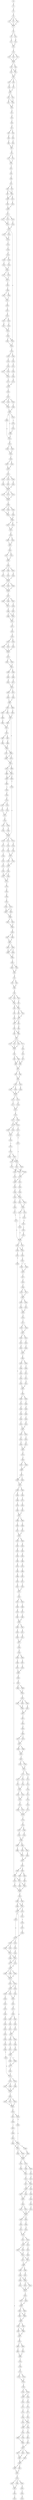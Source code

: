 strict digraph  {
	S0 -> S1 [ label = G ];
	S1 -> S2 [ label = G ];
	S2 -> S3 [ label = G ];
	S3 -> S4 [ label = A ];
	S3 -> S5 [ label = C ];
	S3 -> S6 [ label = T ];
	S4 -> S7 [ label = A ];
	S5 -> S7 [ label = A ];
	S6 -> S7 [ label = A ];
	S7 -> S8 [ label = T ];
	S8 -> S9 [ label = T ];
	S8 -> S10 [ label = C ];
	S9 -> S11 [ label = C ];
	S10 -> S12 [ label = A ];
	S11 -> S13 [ label = T ];
	S12 -> S13 [ label = T ];
	S13 -> S14 [ label = T ];
	S14 -> S15 [ label = T ];
	S14 -> S16 [ label = C ];
	S14 -> S17 [ label = G ];
	S15 -> S18 [ label = T ];
	S16 -> S18 [ label = T ];
	S17 -> S18 [ label = T ];
	S18 -> S19 [ label = T ];
	S18 -> S20 [ label = C ];
	S19 -> S21 [ label = A ];
	S19 -> S22 [ label = G ];
	S20 -> S21 [ label = A ];
	S21 -> S23 [ label = A ];
	S22 -> S23 [ label = A ];
	S23 -> S24 [ label = T ];
	S23 -> S25 [ label = C ];
	S23 -> S26 [ label = T ];
	S24 -> S27 [ label = A ];
	S25 -> S28 [ label = G ];
	S26 -> S29 [ label = G ];
	S27 -> S30 [ label = A ];
	S28 -> S30 [ label = A ];
	S29 -> S31 [ label = G ];
	S30 -> S32 [ label = T ];
	S30 -> S33 [ label = C ];
	S31 -> S34 [ label = T ];
	S31 -> S35 [ label = A ];
	S32 -> S36 [ label = C ];
	S32 -> S37 [ label = G ];
	S33 -> S36 [ label = C ];
	S34 -> S38 [ label = G ];
	S35 -> S38 [ label = G ];
	S36 -> S39 [ label = A ];
	S37 -> S39 [ label = A ];
	S38 -> S40 [ label = G ];
	S39 -> S41 [ label = A ];
	S40 -> S42 [ label = A ];
	S40 -> S43 [ label = C ];
	S40 -> S44 [ label = T ];
	S41 -> S45 [ label = A ];
	S42 -> S46 [ label = A ];
	S43 -> S47 [ label = T ];
	S44 -> S46 [ label = A ];
	S45 -> S48 [ label = T ];
	S46 -> S49 [ label = C ];
	S46 -> S50 [ label = A ];
	S47 -> S49 [ label = C ];
	S48 -> S51 [ label = G ];
	S49 -> S52 [ label = C ];
	S49 -> S53 [ label = A ];
	S50 -> S54 [ label = T ];
	S51 -> S55 [ label = G ];
	S51 -> S56 [ label = T ];
	S52 -> S57 [ label = A ];
	S53 -> S57 [ label = A ];
	S54 -> S58 [ label = G ];
	S55 -> S59 [ label = A ];
	S56 -> S60 [ label = C ];
	S57 -> S61 [ label = T ];
	S57 -> S62 [ label = A ];
	S58 -> S61 [ label = T ];
	S59 -> S63 [ label = T ];
	S60 -> S64 [ label = C ];
	S61 -> S65 [ label = T ];
	S62 -> S66 [ label = G ];
	S63 -> S67 [ label = G ];
	S64 -> S67 [ label = G ];
	S65 -> S68 [ label = A ];
	S65 -> S69 [ label = G ];
	S66 -> S68 [ label = A ];
	S67 -> S70 [ label = A ];
	S68 -> S71 [ label = T ];
	S69 -> S71 [ label = T ];
	S70 -> S72 [ label = T ];
	S70 -> S73 [ label = C ];
	S71 -> S74 [ label = T ];
	S71 -> S75 [ label = A ];
	S71 -> S76 [ label = C ];
	S71 -> S77 [ label = G ];
	S72 -> S78 [ label = T ];
	S73 -> S78 [ label = T ];
	S74 -> S79 [ label = A ];
	S75 -> S79 [ label = A ];
	S76 -> S79 [ label = A ];
	S77 -> S80 [ label = G ];
	S78 -> S81 [ label = T ];
	S79 -> S82 [ label = C ];
	S80 -> S83 [ label = A ];
	S81 -> S84 [ label = C ];
	S82 -> S85 [ label = C ];
	S82 -> S86 [ label = A ];
	S83 -> S87 [ label = T ];
	S84 -> S88 [ label = T ];
	S85 -> S89 [ label = A ];
	S86 -> S89 [ label = A ];
	S86 -> S90 [ label = G ];
	S87 -> S90 [ label = G ];
	S88 -> S91 [ label = C ];
	S89 -> S92 [ label = C ];
	S90 -> S92 [ label = C ];
	S91 -> S93 [ label = T ];
	S91 -> S94 [ label = C ];
	S92 -> S95 [ label = T ];
	S92 -> S96 [ label = G ];
	S93 -> S97 [ label = G ];
	S93 -> S98 [ label = T ];
	S94 -> S98 [ label = T ];
	S95 -> S99 [ label = G ];
	S96 -> S99 [ label = G ];
	S97 -> S100 [ label = C ];
	S98 -> S100 [ label = C ];
	S98 -> S101 [ label = G ];
	S99 -> S102 [ label = C ];
	S99 -> S103 [ label = G ];
	S100 -> S104 [ label = T ];
	S101 -> S105 [ label = C ];
	S102 -> S106 [ label = C ];
	S102 -> S107 [ label = G ];
	S103 -> S108 [ label = A ];
	S104 -> S109 [ label = C ];
	S105 -> S109 [ label = C ];
	S106 -> S110 [ label = A ];
	S107 -> S110 [ label = A ];
	S108 -> S110 [ label = A ];
	S109 -> S111 [ label = C ];
	S110 -> S112 [ label = C ];
	S110 -> S113 [ label = T ];
	S111 -> S114 [ label = A ];
	S111 -> S115 [ label = C ];
	S111 -> S116 [ label = T ];
	S112 -> S117 [ label = T ];
	S113 -> S118 [ label = A ];
	S114 -> S119 [ label = A ];
	S115 -> S119 [ label = A ];
	S116 -> S120 [ label = C ];
	S117 -> S121 [ label = G ];
	S118 -> S121 [ label = G ];
	S119 -> S122 [ label = A ];
	S120 -> S122 [ label = A ];
	S121 -> S123 [ label = C ];
	S122 -> S124 [ label = C ];
	S122 -> S125 [ label = T ];
	S122 -> S126 [ label = A ];
	S123 -> S127 [ label = T ];
	S123 -> S128 [ label = A ];
	S124 -> S129 [ label = A ];
	S125 -> S129 [ label = A ];
	S126 -> S130 [ label = C ];
	S127 -> S131 [ label = C ];
	S127 -> S132 [ label = T ];
	S128 -> S131 [ label = C ];
	S129 -> S133 [ label = T ];
	S130 -> S134 [ label = C ];
	S131 -> S135 [ label = T ];
	S131 -> S136 [ label = A ];
	S132 -> S137 [ label = C ];
	S133 -> S138 [ label = C ];
	S134 -> S139 [ label = A ];
	S134 -> S140 [ label = C ];
	S135 -> S141 [ label = G ];
	S136 -> S141 [ label = G ];
	S137 -> S142 [ label = T ];
	S138 -> S143 [ label = A ];
	S139 -> S144 [ label = C ];
	S140 -> S145 [ label = G ];
	S141 -> S146 [ label = G ];
	S142 -> S147 [ label = C ];
	S143 -> S148 [ label = G ];
	S143 -> S149 [ label = C ];
	S144 -> S150 [ label = C ];
	S145 -> S151 [ label = G ];
	S146 -> S152 [ label = T ];
	S147 -> S153 [ label = T ];
	S148 -> S154 [ label = T ];
	S149 -> S155 [ label = C ];
	S150 -> S156 [ label = G ];
	S150 -> S157 [ label = T ];
	S151 -> S158 [ label = C ];
	S152 -> S159 [ label = C ];
	S153 -> S160 [ label = A ];
	S153 -> S161 [ label = G ];
	S154 -> S162 [ label = A ];
	S155 -> S162 [ label = A ];
	S156 -> S163 [ label = T ];
	S157 -> S163 [ label = T ];
	S158 -> S164 [ label = A ];
	S159 -> S165 [ label = G ];
	S159 -> S166 [ label = T ];
	S160 -> S167 [ label = A ];
	S161 -> S168 [ label = G ];
	S161 -> S169 [ label = C ];
	S162 -> S170 [ label = G ];
	S162 -> S171 [ label = A ];
	S163 -> S172 [ label = C ];
	S164 -> S173 [ label = A ];
	S165 -> S153 [ label = T ];
	S165 -> S174 [ label = C ];
	S166 -> S153 [ label = T ];
	S167 -> S175 [ label = T ];
	S168 -> S176 [ label = C ];
	S169 -> S175 [ label = T ];
	S170 -> S177 [ label = T ];
	S171 -> S177 [ label = T ];
	S172 -> S178 [ label = A ];
	S173 -> S178 [ label = A ];
	S174 -> S179 [ label = T ];
	S175 -> S180 [ label = G ];
	S175 -> S181 [ label = T ];
	S176 -> S180 [ label = G ];
	S177 -> S182 [ label = G ];
	S178 -> S183 [ label = C ];
	S179 -> S167 [ label = A ];
	S180 -> S184 [ label = A ];
	S181 -> S185 [ label = T ];
	S182 -> S186 [ label = C ];
	S183 -> S187 [ label = C ];
	S184 -> S188 [ label = A ];
	S185 -> S189 [ label = G ];
	S186 -> S190 [ label = A ];
	S186 -> S191 [ label = G ];
	S187 -> S192 [ label = A ];
	S187 -> S193 [ label = T ];
	S187 -> S194 [ label = G ];
	S188 -> S195 [ label = T ];
	S188 -> S196 [ label = C ];
	S189 -> S196 [ label = C ];
	S190 -> S197 [ label = T ];
	S191 -> S197 [ label = T ];
	S192 -> S198 [ label = G ];
	S193 -> S199 [ label = T ];
	S194 -> S198 [ label = G ];
	S195 -> S200 [ label = T ];
	S196 -> S201 [ label = G ];
	S196 -> S202 [ label = C ];
	S197 -> S203 [ label = T ];
	S198 -> S204 [ label = C ];
	S199 -> S204 [ label = C ];
	S200 -> S205 [ label = C ];
	S201 -> S206 [ label = T ];
	S202 -> S206 [ label = T ];
	S203 -> S207 [ label = C ];
	S204 -> S208 [ label = A ];
	S204 -> S209 [ label = C ];
	S204 -> S210 [ label = C ];
	S205 -> S211 [ label = C ];
	S206 -> S212 [ label = G ];
	S206 -> S213 [ label = T ];
	S207 -> S214 [ label = G ];
	S208 -> S215 [ label = A ];
	S209 -> S215 [ label = A ];
	S210 -> S216 [ label = T ];
	S211 -> S217 [ label = T ];
	S212 -> S218 [ label = C ];
	S213 -> S219 [ label = G ];
	S214 -> S220 [ label = A ];
	S214 -> S221 [ label = G ];
	S215 -> S222 [ label = A ];
	S216 -> S223 [ label = T ];
	S217 -> S224 [ label = T ];
	S218 -> S224 [ label = T ];
	S219 -> S225 [ label = G ];
	S220 -> S226 [ label = T ];
	S221 -> S227 [ label = G ];
	S222 -> S228 [ label = T ];
	S222 -> S229 [ label = C ];
	S223 -> S209 [ label = C ];
	S224 -> S230 [ label = A ];
	S224 -> S231 [ label = G ];
	S225 -> S232 [ label = A ];
	S226 -> S233 [ label = G ];
	S227 -> S233 [ label = G ];
	S228 -> S234 [ label = T ];
	S229 -> S234 [ label = T ];
	S230 -> S235 [ label = T ];
	S230 -> S236 [ label = G ];
	S231 -> S235 [ label = T ];
	S232 -> S237 [ label = G ];
	S233 -> S238 [ label = T ];
	S234 -> S239 [ label = T ];
	S235 -> S240 [ label = G ];
	S236 -> S241 [ label = T ];
	S237 -> S224 [ label = T ];
	S238 -> S242 [ label = T ];
	S238 -> S126 [ label = A ];
	S239 -> S243 [ label = T ];
	S239 -> S244 [ label = C ];
	S240 -> S245 [ label = G ];
	S241 -> S246 [ label = T ];
	S242 -> S130 [ label = C ];
	S243 -> S247 [ label = A ];
	S244 -> S247 [ label = A ];
	S245 -> S248 [ label = T ];
	S245 -> S249 [ label = C ];
	S246 -> S250 [ label = C ];
	S247 -> S251 [ label = T ];
	S248 -> S252 [ label = T ];
	S249 -> S252 [ label = T ];
	S250 -> S253 [ label = A ];
	S251 -> S254 [ label = T ];
	S251 -> S255 [ label = A ];
	S251 -> S256 [ label = C ];
	S252 -> S257 [ label = T ];
	S253 -> S258 [ label = T ];
	S253 -> S259 [ label = C ];
	S254 -> S260 [ label = C ];
	S255 -> S261 [ label = T ];
	S256 -> S262 [ label = G ];
	S257 -> S263 [ label = G ];
	S258 -> S264 [ label = G ];
	S258 -> S265 [ label = C ];
	S259 -> S266 [ label = A ];
	S260 -> S267 [ label = A ];
	S261 -> S267 [ label = A ];
	S262 -> S267 [ label = A ];
	S263 -> S268 [ label = G ];
	S264 -> S269 [ label = A ];
	S265 -> S270 [ label = A ];
	S265 -> S271 [ label = C ];
	S266 -> S272 [ label = T ];
	S267 -> S273 [ label = A ];
	S267 -> S274 [ label = C ];
	S267 -> S275 [ label = G ];
	S268 -> S276 [ label = G ];
	S268 -> S277 [ label = C ];
	S269 -> S278 [ label = T ];
	S270 -> S279 [ label = T ];
	S271 -> S280 [ label = C ];
	S271 -> S281 [ label = A ];
	S272 -> S282 [ label = C ];
	S273 -> S283 [ label = C ];
	S274 -> S283 [ label = C ];
	S275 -> S283 [ label = C ];
	S276 -> S284 [ label = T ];
	S277 -> S284 [ label = T ];
	S278 -> S285 [ label = C ];
	S279 -> S286 [ label = C ];
	S280 -> S286 [ label = C ];
	S281 -> S286 [ label = C ];
	S282 -> S287 [ label = A ];
	S283 -> S288 [ label = C ];
	S284 -> S289 [ label = T ];
	S284 -> S290 [ label = A ];
	S285 -> S291 [ label = A ];
	S286 -> S292 [ label = A ];
	S287 -> S291 [ label = A ];
	S288 -> S293 [ label = C ];
	S288 -> S294 [ label = T ];
	S288 -> S295 [ label = A ];
	S289 -> S296 [ label = T ];
	S290 -> S297 [ label = C ];
	S291 -> S298 [ label = G ];
	S291 -> S299 [ label = T ];
	S292 -> S300 [ label = C ];
	S292 -> S301 [ label = T ];
	S293 -> S302 [ label = G ];
	S294 -> S302 [ label = G ];
	S295 -> S303 [ label = T ];
	S296 -> S304 [ label = G ];
	S297 -> S304 [ label = G ];
	S298 -> S305 [ label = T ];
	S299 -> S306 [ label = C ];
	S300 -> S307 [ label = G ];
	S300 -> S308 [ label = A ];
	S301 -> S307 [ label = G ];
	S302 -> S309 [ label = G ];
	S303 -> S309 [ label = G ];
	S304 -> S310 [ label = A ];
	S305 -> S311 [ label = T ];
	S306 -> S312 [ label = A ];
	S307 -> S313 [ label = C ];
	S307 -> S314 [ label = T ];
	S308 -> S313 [ label = C ];
	S309 -> S315 [ label = A ];
	S309 -> S316 [ label = G ];
	S310 -> S317 [ label = T ];
	S311 -> S318 [ label = G ];
	S312 -> S318 [ label = G ];
	S313 -> S319 [ label = T ];
	S313 -> S320 [ label = A ];
	S314 -> S321 [ label = G ];
	S315 -> S322 [ label = A ];
	S316 -> S322 [ label = A ];
	S317 -> S323 [ label = G ];
	S317 -> S324 [ label = C ];
	S318 -> S325 [ label = A ];
	S318 -> S326 [ label = G ];
	S319 -> S327 [ label = A ];
	S320 -> S328 [ label = G ];
	S321 -> S329 [ label = T ];
	S322 -> S330 [ label = A ];
	S323 -> S331 [ label = T ];
	S324 -> S331 [ label = T ];
	S325 -> S332 [ label = T ];
	S326 -> S333 [ label = A ];
	S327 -> S334 [ label = T ];
	S327 -> S335 [ label = C ];
	S328 -> S336 [ label = C ];
	S329 -> S337 [ label = T ];
	S330 -> S338 [ label = T ];
	S330 -> S339 [ label = A ];
	S331 -> S340 [ label = A ];
	S331 -> S341 [ label = G ];
	S332 -> S342 [ label = G ];
	S333 -> S343 [ label = A ];
	S334 -> S344 [ label = C ];
	S335 -> S345 [ label = T ];
	S335 -> S346 [ label = G ];
	S336 -> S347 [ label = T ];
	S336 -> S348 [ label = C ];
	S336 -> S349 [ label = T ];
	S337 -> S350 [ label = C ];
	S338 -> S351 [ label = C ];
	S339 -> S351 [ label = C ];
	S340 -> S352 [ label = G ];
	S341 -> S353 [ label = C ];
	S342 -> S354 [ label = C ];
	S343 -> S355 [ label = G ];
	S344 -> S356 [ label = A ];
	S345 -> S357 [ label = C ];
	S346 -> S357 [ label = C ];
	S347 -> S358 [ label = T ];
	S347 -> S359 [ label = G ];
	S348 -> S360 [ label = A ];
	S349 -> S361 [ label = G ];
	S350 -> S327 [ label = A ];
	S351 -> S362 [ label = G ];
	S352 -> S363 [ label = G ];
	S353 -> S364 [ label = C ];
	S354 -> S365 [ label = C ];
	S355 -> S366 [ label = A ];
	S356 -> S367 [ label = A ];
	S357 -> S368 [ label = G ];
	S357 -> S367 [ label = A ];
	S358 -> S369 [ label = T ];
	S359 -> S369 [ label = T ];
	S360 -> S369 [ label = T ];
	S361 -> S370 [ label = G ];
	S362 -> S371 [ label = T ];
	S362 -> S372 [ label = A ];
	S363 -> S373 [ label = A ];
	S364 -> S373 [ label = A ];
	S365 -> S374 [ label = A ];
	S366 -> S375 [ label = C ];
	S367 -> S376 [ label = C ];
	S367 -> S377 [ label = G ];
	S368 -> S377 [ label = G ];
	S369 -> S378 [ label = G ];
	S369 -> S379 [ label = T ];
	S370 -> S380 [ label = T ];
	S370 -> S381 [ label = C ];
	S370 -> S382 [ label = A ];
	S371 -> S383 [ label = C ];
	S372 -> S383 [ label = C ];
	S373 -> S384 [ label = A ];
	S374 -> S385 [ label = A ];
	S375 -> S386 [ label = T ];
	S376 -> S387 [ label = A ];
	S377 -> S387 [ label = A ];
	S378 -> S388 [ label = C ];
	S379 -> S389 [ label = G ];
	S379 -> S390 [ label = T ];
	S380 -> S391 [ label = T ];
	S381 -> S391 [ label = T ];
	S382 -> S392 [ label = G ];
	S383 -> S393 [ label = C ];
	S384 -> S394 [ label = C ];
	S384 -> S395 [ label = A ];
	S385 -> S396 [ label = A ];
	S386 -> S397 [ label = T ];
	S387 -> S398 [ label = A ];
	S387 -> S399 [ label = T ];
	S387 -> S400 [ label = C ];
	S388 -> S401 [ label = T ];
	S389 -> S401 [ label = T ];
	S390 -> S402 [ label = G ];
	S391 -> S403 [ label = A ];
	S392 -> S404 [ label = T ];
	S393 -> S405 [ label = G ];
	S393 -> S406 [ label = T ];
	S393 -> S407 [ label = C ];
	S394 -> S408 [ label = A ];
	S395 -> S409 [ label = T ];
	S396 -> S410 [ label = T ];
	S397 -> S411 [ label = C ];
	S398 -> S412 [ label = A ];
	S399 -> S412 [ label = A ];
	S400 -> S412 [ label = A ];
	S401 -> S413 [ label = T ];
	S402 -> S414 [ label = G ];
	S403 -> S415 [ label = T ];
	S404 -> S416 [ label = A ];
	S405 -> S417 [ label = T ];
	S406 -> S418 [ label = C ];
	S407 -> S419 [ label = A ];
	S408 -> S420 [ label = A ];
	S409 -> S421 [ label = G ];
	S410 -> S422 [ label = G ];
	S411 -> S423 [ label = T ];
	S412 -> S424 [ label = A ];
	S412 -> S425 [ label = T ];
	S413 -> S426 [ label = C ];
	S413 -> S427 [ label = T ];
	S414 -> S426 [ label = C ];
	S417 -> S429 [ label = T ];
	S418 -> S429 [ label = T ];
	S419 -> S429 [ label = T ];
	S420 -> S430 [ label = G ];
	S421 -> S431 [ label = C ];
	S422 -> S432 [ label = T ];
	S423 -> S432 [ label = T ];
	S424 -> S433 [ label = T ];
	S424 -> S434 [ label = C ];
	S425 -> S433 [ label = T ];
	S426 -> S435 [ label = T ];
	S426 -> S436 [ label = G ];
	S427 -> S435 [ label = T ];
	S429 -> S437 [ label = T ];
	S429 -> S438 [ label = G ];
	S429 -> S439 [ label = C ];
	S430 -> S440 [ label = T ];
	S431 -> S441 [ label = A ];
	S432 -> S442 [ label = C ];
	S433 -> S443 [ label = G ];
	S433 -> S444 [ label = C ];
	S434 -> S445 [ label = T ];
	S435 -> S446 [ label = A ];
	S435 -> S447 [ label = G ];
	S436 -> S448 [ label = C ];
	S437 -> S449 [ label = T ];
	S438 -> S449 [ label = T ];
	S439 -> S449 [ label = T ];
	S440 -> S450 [ label = G ];
	S441 -> S450 [ label = G ];
	S442 -> S451 [ label = A ];
	S442 -> S452 [ label = C ];
	S443 -> S453 [ label = T ];
	S444 -> S454 [ label = C ];
	S445 -> S453 [ label = T ];
	S446 -> S455 [ label = C ];
	S447 -> S455 [ label = C ];
	S448 -> S456 [ label = G ];
	S449 -> S457 [ label = C ];
	S450 -> S458 [ label = T ];
	S451 -> S459 [ label = C ];
	S452 -> S460 [ label = T ];
	S453 -> S461 [ label = C ];
	S454 -> S462 [ label = C ];
	S455 -> S463 [ label = C ];
	S456 -> S464 [ label = A ];
	S457 -> S465 [ label = C ];
	S457 -> S466 [ label = A ];
	S457 -> S467 [ label = G ];
	S458 -> S468 [ label = A ];
	S458 -> S469 [ label = G ];
	S459 -> S470 [ label = A ];
	S460 -> S471 [ label = G ];
	S461 -> S472 [ label = A ];
	S462 -> S473 [ label = C ];
	S463 -> S474 [ label = A ];
	S463 -> S475 [ label = T ];
	S464 -> S476 [ label = G ];
	S465 -> S477 [ label = A ];
	S466 -> S477 [ label = A ];
	S467 -> S478 [ label = T ];
	S468 -> S479 [ label = G ];
	S469 -> S480 [ label = T ];
	S470 -> S481 [ label = G ];
	S471 -> S482 [ label = C ];
	S472 -> S483 [ label = T ];
	S473 -> S484 [ label = A ];
	S474 -> S485 [ label = G ];
	S475 -> S485 [ label = G ];
	S476 -> S485 [ label = G ];
	S477 -> S486 [ label = G ];
	S478 -> S487 [ label = T ];
	S479 -> S488 [ label = A ];
	S480 -> S489 [ label = G ];
	S481 -> S490 [ label = A ];
	S482 -> S490 [ label = A ];
	S483 -> S491 [ label = T ];
	S483 -> S492 [ label = C ];
	S484 -> S493 [ label = G ];
	S485 -> S494 [ label = A ];
	S485 -> S495 [ label = G ];
	S486 -> S496 [ label = T ];
	S486 -> S497 [ label = C ];
	S487 -> S497 [ label = C ];
	S488 -> S498 [ label = A ];
	S489 -> S499 [ label = C ];
	S490 -> S500 [ label = T ];
	S490 -> S501 [ label = G ];
	S491 -> S502 [ label = C ];
	S492 -> S503 [ label = T ];
	S493 -> S504 [ label = T ];
	S494 -> S505 [ label = T ];
	S495 -> S506 [ label = C ];
	S496 -> S507 [ label = A ];
	S497 -> S507 [ label = A ];
	S498 -> S508 [ label = A ];
	S499 -> S509 [ label = C ];
	S500 -> S510 [ label = T ];
	S501 -> S511 [ label = A ];
	S502 -> S512 [ label = T ];
	S503 -> S513 [ label = G ];
	S504 -> S514 [ label = G ];
	S505 -> S515 [ label = G ];
	S506 -> S516 [ label = A ];
	S507 -> S517 [ label = T ];
	S508 -> S518 [ label = T ];
	S509 -> S519 [ label = A ];
	S510 -> S520 [ label = G ];
	S511 -> S521 [ label = A ];
	S512 -> S522 [ label = C ];
	S513 -> S522 [ label = C ];
	S514 -> S523 [ label = T ];
	S515 -> S524 [ label = G ];
	S516 -> S524 [ label = G ];
	S517 -> S525 [ label = G ];
	S518 -> S526 [ label = G ];
	S519 -> S526 [ label = G ];
	S520 -> S527 [ label = T ];
	S521 -> S527 [ label = T ];
	S522 -> S528 [ label = A ];
	S522 -> S529 [ label = C ];
	S523 -> S530 [ label = T ];
	S524 -> S531 [ label = T ];
	S524 -> S532 [ label = A ];
	S525 -> S533 [ label = A ];
	S526 -> S534 [ label = A ];
	S526 -> S535 [ label = C ];
	S527 -> S536 [ label = G ];
	S528 -> S537 [ label = T ];
	S529 -> S538 [ label = G ];
	S530 -> S539 [ label = G ];
	S531 -> S540 [ label = A ];
	S532 -> S540 [ label = A ];
	S532 -> S541 [ label = G ];
	S533 -> S542 [ label = C ];
	S533 -> S543 [ label = G ];
	S534 -> S544 [ label = A ];
	S535 -> S545 [ label = C ];
	S536 -> S546 [ label = A ];
	S537 -> S547 [ label = A ];
	S538 -> S548 [ label = G ];
	S539 -> S549 [ label = G ];
	S540 -> S550 [ label = G ];
	S540 -> S551 [ label = A ];
	S541 -> S552 [ label = C ];
	S542 -> S553 [ label = G ];
	S542 -> S554 [ label = T ];
	S543 -> S555 [ label = C ];
	S544 -> S556 [ label = G ];
	S545 -> S557 [ label = A ];
	S546 -> S558 [ label = A ];
	S546 -> S559 [ label = G ];
	S547 -> S560 [ label = C ];
	S548 -> S560 [ label = C ];
	S549 -> S561 [ label = T ];
	S550 -> S562 [ label = A ];
	S551 -> S562 [ label = A ];
	S552 -> S563 [ label = C ];
	S553 -> S564 [ label = C ];
	S554 -> S564 [ label = C ];
	S555 -> S564 [ label = C ];
	S556 -> S565 [ label = A ];
	S557 -> S565 [ label = A ];
	S558 -> S566 [ label = C ];
	S559 -> S567 [ label = A ];
	S560 -> S568 [ label = A ];
	S560 -> S569 [ label = T ];
	S561 -> S570 [ label = G ];
	S562 -> S571 [ label = A ];
	S562 -> S572 [ label = G ];
	S563 -> S571 [ label = A ];
	S564 -> S573 [ label = C ];
	S565 -> S574 [ label = G ];
	S566 -> S575 [ label = A ];
	S567 -> S576 [ label = C ];
	S568 -> S577 [ label = C ];
	S569 -> S577 [ label = C ];
	S570 -> S578 [ label = C ];
	S570 -> S579 [ label = T ];
	S571 -> S580 [ label = T ];
	S572 -> S580 [ label = T ];
	S573 -> S581 [ label = C ];
	S573 -> S582 [ label = G ];
	S574 -> S583 [ label = A ];
	S575 -> S584 [ label = A ];
	S576 -> S584 [ label = A ];
	S577 -> S585 [ label = A ];
	S578 -> S586 [ label = A ];
	S579 -> S587 [ label = T ];
	S579 -> S588 [ label = G ];
	S580 -> S589 [ label = A ];
	S580 -> S590 [ label = G ];
	S581 -> S591 [ label = A ];
	S582 -> S591 [ label = A ];
	S583 -> S592 [ label = G ];
	S583 -> S593 [ label = C ];
	S584 -> S594 [ label = G ];
	S585 -> S570 [ label = G ];
	S586 -> S595 [ label = G ];
	S587 -> S595 [ label = G ];
	S588 -> S595 [ label = G ];
	S589 -> S596 [ label = A ];
	S590 -> S597 [ label = G ];
	S591 -> S598 [ label = C ];
	S591 -> S599 [ label = G ];
	S592 -> S600 [ label = T ];
	S593 -> S600 [ label = T ];
	S594 -> S601 [ label = G ];
	S595 -> S602 [ label = T ];
	S596 -> S603 [ label = G ];
	S596 -> S604 [ label = C ];
	S597 -> S603 [ label = G ];
	S598 -> S605 [ label = T ];
	S599 -> S606 [ label = C ];
	S600 -> S607 [ label = C ];
	S601 -> S608 [ label = A ];
	S601 -> S609 [ label = C ];
	S602 -> S610 [ label = T ];
	S602 -> S611 [ label = A ];
	S602 -> S612 [ label = G ];
	S603 -> S613 [ label = C ];
	S603 -> S614 [ label = T ];
	S604 -> S615 [ label = A ];
	S605 -> S616 [ label = G ];
	S606 -> S617 [ label = C ];
	S607 -> S250 [ label = C ];
	S607 -> S618 [ label = T ];
	S608 -> S619 [ label = T ];
	S609 -> S619 [ label = T ];
	S610 -> S620 [ label = C ];
	S611 -> S620 [ label = C ];
	S612 -> S620 [ label = C ];
	S613 -> S621 [ label = G ];
	S614 -> S621 [ label = G ];
	S615 -> S621 [ label = G ];
	S616 -> S622 [ label = T ];
	S617 -> S622 [ label = T ];
	S618 -> S253 [ label = A ];
	S619 -> S623 [ label = T ];
	S620 -> S624 [ label = A ];
	S621 -> S625 [ label = C ];
	S622 -> S626 [ label = G ];
	S622 -> S627 [ label = C ];
	S623 -> S628 [ label = G ];
	S623 -> S629 [ label = A ];
	S623 -> S630 [ label = C ];
	S624 -> S631 [ label = G ];
	S624 -> S320 [ label = A ];
	S625 -> S632 [ label = C ];
	S625 -> S633 [ label = T ];
	S626 -> S634 [ label = A ];
	S627 -> S635 [ label = C ];
	S628 -> S636 [ label = G ];
	S629 -> S636 [ label = G ];
	S630 -> S637 [ label = A ];
	S631 -> S638 [ label = G ];
	S632 -> S639 [ label = G ];
	S633 -> S639 [ label = G ];
	S634 -> S640 [ label = T ];
	S635 -> S640 [ label = T ];
	S636 -> S641 [ label = A ];
	S637 -> S641 [ label = A ];
	S638 -> S642 [ label = C ];
	S639 -> S643 [ label = C ];
	S639 -> S644 [ label = T ];
	S640 -> S645 [ label = C ];
	S640 -> S646 [ label = A ];
	S641 -> S647 [ label = T ];
	S642 -> S648 [ label = T ];
	S643 -> S649 [ label = G ];
	S643 -> S650 [ label = A ];
	S644 -> S649 [ label = G ];
	S645 -> S651 [ label = T ];
	S645 -> S652 [ label = C ];
	S646 -> S653 [ label = A ];
	S647 -> S654 [ label = G ];
	S648 -> S655 [ label = A ];
	S649 -> S656 [ label = T ];
	S650 -> S656 [ label = T ];
	S651 -> S657 [ label = C ];
	S652 -> S658 [ label = T ];
	S653 -> S657 [ label = C ];
	S654 -> S659 [ label = A ];
	S655 -> S336 [ label = C ];
	S655 -> S660 [ label = T ];
	S656 -> S661 [ label = G ];
	S656 -> S662 [ label = C ];
	S657 -> S663 [ label = A ];
	S657 -> S664 [ label = T ];
	S658 -> S665 [ label = G ];
	S659 -> S666 [ label = G ];
	S660 -> S347 [ label = T ];
	S661 -> S667 [ label = C ];
	S661 -> S668 [ label = T ];
	S662 -> S668 [ label = T ];
	S663 -> S669 [ label = A ];
	S663 -> S670 [ label = C ];
	S664 -> S671 [ label = G ];
	S665 -> S671 [ label = G ];
	S666 -> S672 [ label = G ];
	S666 -> S673 [ label = T ];
	S667 -> S674 [ label = G ];
	S668 -> S674 [ label = G ];
	S669 -> S675 [ label = A ];
	S670 -> S675 [ label = A ];
	S671 -> S676 [ label = A ];
	S672 -> S677 [ label = C ];
	S673 -> S677 [ label = C ];
	S674 -> S678 [ label = A ];
	S675 -> S679 [ label = A ];
	S675 -> S680 [ label = T ];
	S676 -> S681 [ label = A ];
	S676 -> S682 [ label = C ];
	S677 -> S683 [ label = G ];
	S677 -> S684 [ label = C ];
	S678 -> S685 [ label = T ];
	S678 -> S686 [ label = C ];
	S679 -> S687 [ label = C ];
	S679 -> S688 [ label = A ];
	S680 -> S687 [ label = C ];
	S681 -> S689 [ label = A ];
	S682 -> S690 [ label = G ];
	S683 -> S691 [ label = A ];
	S684 -> S691 [ label = A ];
	S685 -> S692 [ label = T ];
	S686 -> S693 [ label = G ];
	S687 -> S694 [ label = A ];
	S687 -> S695 [ label = G ];
	S688 -> S694 [ label = A ];
	S689 -> S696 [ label = A ];
	S690 -> S696 [ label = A ];
	S691 -> S697 [ label = T ];
	S692 -> S698 [ label = C ];
	S693 -> S698 [ label = C ];
	S694 -> S699 [ label = T ];
	S695 -> S700 [ label = C ];
	S696 -> S701 [ label = T ];
	S696 -> S663 [ label = A ];
	S697 -> S702 [ label = T ];
	S697 -> S703 [ label = C ];
	S698 -> S704 [ label = T ];
	S699 -> S705 [ label = G ];
	S700 -> S706 [ label = A ];
	S701 -> S669 [ label = A ];
	S702 -> S707 [ label = A ];
	S703 -> S707 [ label = A ];
	S704 -> S708 [ label = C ];
	S705 -> S709 [ label = G ];
	S706 -> S710 [ label = A ];
	S706 -> S711 [ label = G ];
	S706 -> S712 [ label = T ];
	S707 -> S713 [ label = T ];
	S707 -> S714 [ label = A ];
	S708 -> S715 [ label = G ];
	S709 -> S716 [ label = A ];
	S710 -> S717 [ label = A ];
	S711 -> S718 [ label = T ];
	S712 -> S719 [ label = G ];
	S713 -> S720 [ label = T ];
	S713 -> S721 [ label = C ];
	S714 -> S722 [ label = G ];
	S715 -> S723 [ label = C ];
	S715 -> S724 [ label = G ];
	S716 -> S725 [ label = C ];
	S716 -> S726 [ label = G ];
	S717 -> S727 [ label = C ];
	S718 -> S728 [ label = A ];
	S719 -> S729 [ label = G ];
	S720 -> S730 [ label = G ];
	S721 -> S731 [ label = T ];
	S722 -> S732 [ label = C ];
	S723 -> S733 [ label = A ];
	S724 -> S733 [ label = A ];
	S725 -> S734 [ label = A ];
	S726 -> S735 [ label = T ];
	S727 -> S736 [ label = C ];
	S728 -> S737 [ label = T ];
	S729 -> S737 [ label = T ];
	S730 -> S738 [ label = C ];
	S731 -> S738 [ label = C ];
	S732 -> S739 [ label = T ];
	S733 -> S740 [ label = A ];
	S734 -> S741 [ label = T ];
	S735 -> S741 [ label = T ];
	S736 -> S742 [ label = A ];
	S737 -> S743 [ label = C ];
	S737 -> S744 [ label = T ];
	S738 -> S745 [ label = A ];
	S738 -> S746 [ label = T ];
	S739 -> S747 [ label = G ];
	S740 -> S748 [ label = A ];
	S740 -> S749 [ label = G ];
	S741 -> S750 [ label = A ];
	S742 -> S751 [ label = G ];
	S743 -> S752 [ label = A ];
	S744 -> S752 [ label = A ];
	S745 -> S753 [ label = G ];
	S746 -> S753 [ label = G ];
	S747 -> S754 [ label = C ];
	S748 -> S755 [ label = G ];
	S749 -> S755 [ label = G ];
	S749 -> S756 [ label = T ];
	S750 -> S757 [ label = A ];
	S750 -> S758 [ label = T ];
	S751 -> S759 [ label = T ];
	S752 -> S760 [ label = A ];
	S753 -> S761 [ label = G ];
	S754 -> S762 [ label = T ];
	S755 -> S763 [ label = G ];
	S756 -> S764 [ label = A ];
	S757 -> S765 [ label = A ];
	S758 -> S766 [ label = G ];
	S759 -> S767 [ label = G ];
	S760 -> S767 [ label = G ];
	S760 -> S768 [ label = A ];
	S761 -> S769 [ label = C ];
	S761 -> S770 [ label = A ];
	S762 -> S771 [ label = T ];
	S763 -> S772 [ label = A ];
	S764 -> S773 [ label = T ];
	S765 -> S706 [ label = A ];
	S766 -> S706 [ label = A ];
	S767 -> S774 [ label = A ];
	S768 -> S774 [ label = A ];
	S769 -> S775 [ label = T ];
	S770 -> S775 [ label = T ];
	S771 -> S775 [ label = T ];
	S772 -> S776 [ label = G ];
	S773 -> S777 [ label = T ];
	S774 -> S778 [ label = T ];
	S775 -> S779 [ label = T ];
	S776 -> S780 [ label = G ];
	S777 -> S781 [ label = C ];
	S778 -> S782 [ label = G ];
	S779 -> S783 [ label = G ];
	S780 -> S784 [ label = A ];
	S780 -> S785 [ label = C ];
	S781 -> S784 [ label = A ];
	S782 -> S786 [ label = G ];
	S783 -> S787 [ label = A ];
	S783 -> S788 [ label = G ];
	S784 -> S789 [ label = T ];
	S784 -> S790 [ label = A ];
	S785 -> S789 [ label = T ];
	S786 -> S791 [ label = T ];
	S787 -> S792 [ label = G ];
	S788 -> S793 [ label = A ];
	S789 -> S794 [ label = A ];
	S790 -> S795 [ label = T ];
	S791 -> S796 [ label = T ];
	S791 -> S797 [ label = G ];
	S792 -> S798 [ label = G ];
	S793 -> S798 [ label = G ];
	S794 -> S799 [ label = C ];
	S794 -> S800 [ label = T ];
	S795 -> S801 [ label = G ];
	S796 -> S802 [ label = G ];
	S797 -> S802 [ label = G ];
	S797 -> S803 [ label = A ];
	S798 -> S804 [ label = T ];
	S798 -> S805 [ label = A ];
	S799 -> S806 [ label = C ];
	S800 -> S806 [ label = C ];
	S801 -> S807 [ label = G ];
	S802 -> S808 [ label = T ];
	S803 -> S808 [ label = T ];
	S804 -> S809 [ label = C ];
	S805 -> S810 [ label = G ];
	S805 -> S811 [ label = A ];
	S806 -> S812 [ label = C ];
	S807 -> S812 [ label = C ];
	S808 -> S813 [ label = T ];
	S808 -> S814 [ label = C ];
	S809 -> S815 [ label = T ];
	S810 -> S815 [ label = T ];
	S811 -> S816 [ label = G ];
	S812 -> S817 [ label = A ];
	S812 -> S818 [ label = T ];
	S812 -> S819 [ label = C ];
	S813 -> S820 [ label = G ];
	S814 -> S820 [ label = G ];
	S815 -> S821 [ label = A ];
	S816 -> S821 [ label = A ];
	S817 -> S822 [ label = G ];
	S818 -> S823 [ label = T ];
	S819 -> S822 [ label = G ];
	S820 -> S824 [ label = G ];
	S821 -> S825 [ label = A ];
	S822 -> S826 [ label = A ];
	S823 -> S826 [ label = A ];
	S824 -> S827 [ label = G ];
	S824 -> S828 [ label = C ];
	S825 -> S829 [ label = A ];
	S825 -> S830 [ label = G ];
	S826 -> S831 [ label = C ];
	S826 -> S349 [ label = T ];
	S827 -> S832 [ label = G ];
	S828 -> S832 [ label = G ];
	S829 -> S833 [ label = G ];
	S829 -> S834 [ label = T ];
	S830 -> S265 [ label = C ];
	S831 -> S361 [ label = G ];
	S832 -> S835 [ label = G ];
	S832 -> S836 [ label = C ];
	S833 -> S837 [ label = G ];
	S834 -> S271 [ label = C ];
	S835 -> S838 [ label = G ];
	S836 -> S838 [ label = G ];
	S836 -> S839 [ label = T ];
	S837 -> S281 [ label = A ];
	S838 -> S840 [ label = T ];
	S839 -> S840 [ label = T ];
	S840 -> S841 [ label = C ];
	S841 -> S26 [ label = T ];
	S841 -> S842 [ label = G ];
	S842 -> S29 [ label = G ];
}

